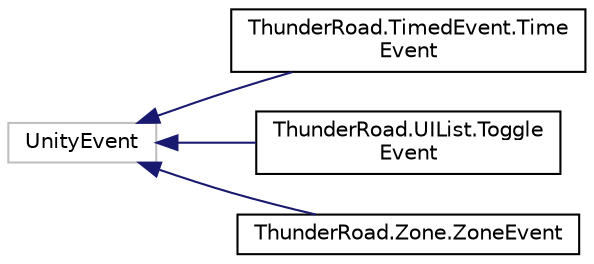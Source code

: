 digraph "Graphical Class Hierarchy"
{
 // LATEX_PDF_SIZE
  edge [fontname="Helvetica",fontsize="10",labelfontname="Helvetica",labelfontsize="10"];
  node [fontname="Helvetica",fontsize="10",shape=record];
  rankdir="LR";
  Node9 [label="UnityEvent",height=0.2,width=0.4,color="grey75", fillcolor="white", style="filled",tooltip=" "];
  Node9 -> Node0 [dir="back",color="midnightblue",fontsize="10",style="solid",fontname="Helvetica"];
  Node0 [label="ThunderRoad.TimedEvent.Time\lEvent",height=0.2,width=0.4,color="black", fillcolor="white", style="filled",URL="$class_thunder_road_1_1_timed_event_1_1_time_event.html",tooltip="Class TimeEvent. Implements the UnityEngine.Events.UnityEvent"];
  Node9 -> Node11 [dir="back",color="midnightblue",fontsize="10",style="solid",fontname="Helvetica"];
  Node11 [label="ThunderRoad.UIList.Toggle\lEvent",height=0.2,width=0.4,color="black", fillcolor="white", style="filled",URL="$class_thunder_road_1_1_u_i_list_1_1_toggle_event.html",tooltip=" "];
  Node9 -> Node12 [dir="back",color="midnightblue",fontsize="10",style="solid",fontname="Helvetica"];
  Node12 [label="ThunderRoad.Zone.ZoneEvent",height=0.2,width=0.4,color="black", fillcolor="white", style="filled",URL="$class_thunder_road_1_1_zone_1_1_zone_event.html",tooltip="Class ZoneEvent. Implements the UnityEngine.Events.UnityEvent<UnityEngine.Object>"];
}
